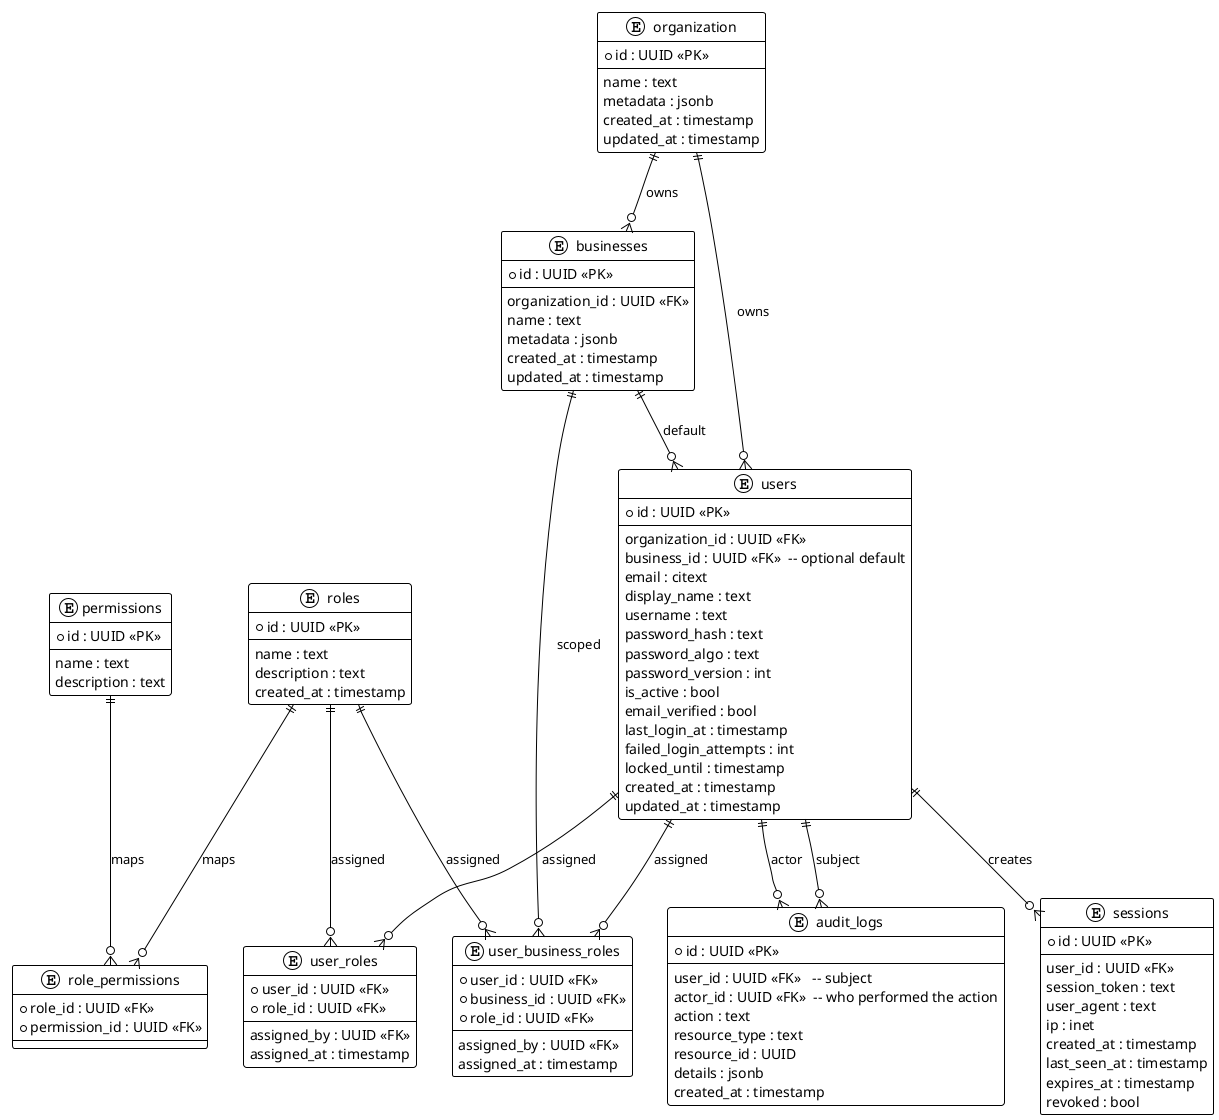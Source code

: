 @startuml
!theme plain

entity "organization" as organization {
  *id : UUID <<PK>>
  --
  name : text
  metadata : jsonb
  created_at : timestamp
  updated_at : timestamp
}

entity "businesses" as businesses {
  *id : UUID <<PK>>
  --
  organization_id : UUID <<FK>>
  name : text
  metadata : jsonb
  created_at : timestamp
  updated_at : timestamp
}

entity "users" as users {
  *id : UUID <<PK>>
  --
  organization_id : UUID <<FK>>
  business_id : UUID <<FK>>  -- optional default
  email : citext
  display_name : text
  username : text
  password_hash : text
  password_algo : text
  password_version : int
  is_active : bool
  email_verified : bool
  last_login_at : timestamp
  failed_login_attempts : int
  locked_until : timestamp
  created_at : timestamp
  updated_at : timestamp
}

entity "roles" as roles {
  *id : UUID <<PK>>
  --
  name : text
  description : text
  created_at : timestamp
}

entity "permissions" as permissions {
  *id : UUID <<PK>>
  --
  name : text
  description : text
}

entity "role_permissions" as role_permissions {
  *role_id : UUID <<FK>>
  *permission_id : UUID <<FK>>
}

entity "user_roles" as user_roles {
  *user_id : UUID <<FK>>
  *role_id : UUID <<FK>>
  --
  assigned_by : UUID <<FK>>
  assigned_at : timestamp
}

entity "user_business_roles" as user_business_roles {
  *user_id : UUID <<FK>>
  *business_id : UUID <<FK>>
  *role_id : UUID <<FK>>
  --
  assigned_by : UUID <<FK>>
  assigned_at : timestamp
}

entity "sessions" as sessions {
  *id : UUID <<PK>>
  --
  user_id : UUID <<FK>>
  session_token : text
  user_agent : text
  ip : inet
  created_at : timestamp
  last_seen_at : timestamp
  expires_at : timestamp
  revoked : bool
}

entity "audit_logs" as audit_logs {
  *id : UUID <<PK>>
  --
  user_id : UUID <<FK>>   -- subject
  actor_id : UUID <<FK>>  -- who performed the action
  action : text
  resource_type : text
  resource_id : UUID
  details : jsonb
  created_at : timestamp
}

' --- Relationships ---
organization ||--o{ businesses : "owns"
organization ||--o{ users : "owns"
businesses ||--o{ users : "default"
businesses ||--o{ user_business_roles : "scoped"

users ||--o{ sessions : "creates"
users ||--o{ user_roles : "assigned"
users ||--o{ user_business_roles : "assigned"
users ||--o{ audit_logs : "subject"

roles ||--o{ role_permissions : "maps"
permissions ||--o{ role_permissions : "maps"
roles ||--o{ user_roles : "assigned"
roles ||--o{ user_business_roles : "assigned"

users ||--o{ audit_logs : "actor"

@enduml
